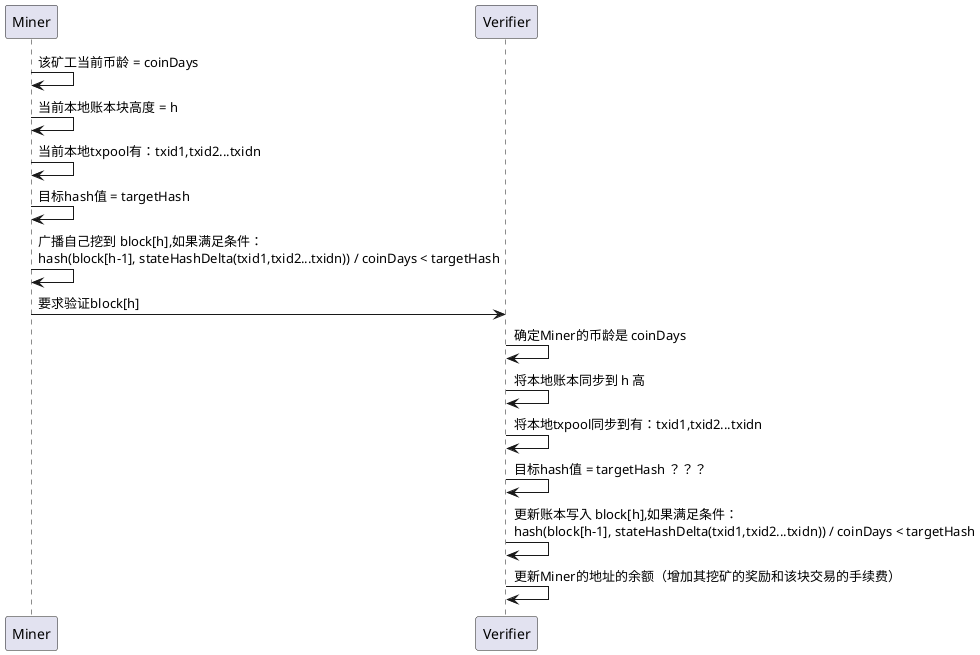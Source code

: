 @startuml

Miner -> Miner: 该矿工当前币龄 = coinDays
Miner -> Miner: 当前本地账本块高度 = h
Miner -> Miner: 当前本地txpool有：txid1,txid2...txidn
Miner -> Miner: 目标hash值 = targetHash
Miner -> Miner: 广播自己挖到 block[h],如果满足条件：\nhash(block[h-1], stateHashDelta(txid1,txid2...txidn)) / coinDays < targetHash


Miner -> Verifier: 要求验证block[h]
Verifier -> Verifier: 确定Miner的币龄是 coinDays
Verifier -> Verifier: 将本地账本同步到 h 高
Verifier -> Verifier: 将本地txpool同步到有：txid1,txid2...txidn
Verifier -> Verifier: 目标hash值 = targetHash ？？？
Verifier -> Verifier: 更新账本写入 block[h],如果满足条件：\nhash(block[h-1], stateHashDelta(txid1,txid2...txidn)) / coinDays < targetHash
Verifier -> Verifier: 更新Miner的地址的余额（增加其挖矿的奖励和该块交易的手续费）

@enduml